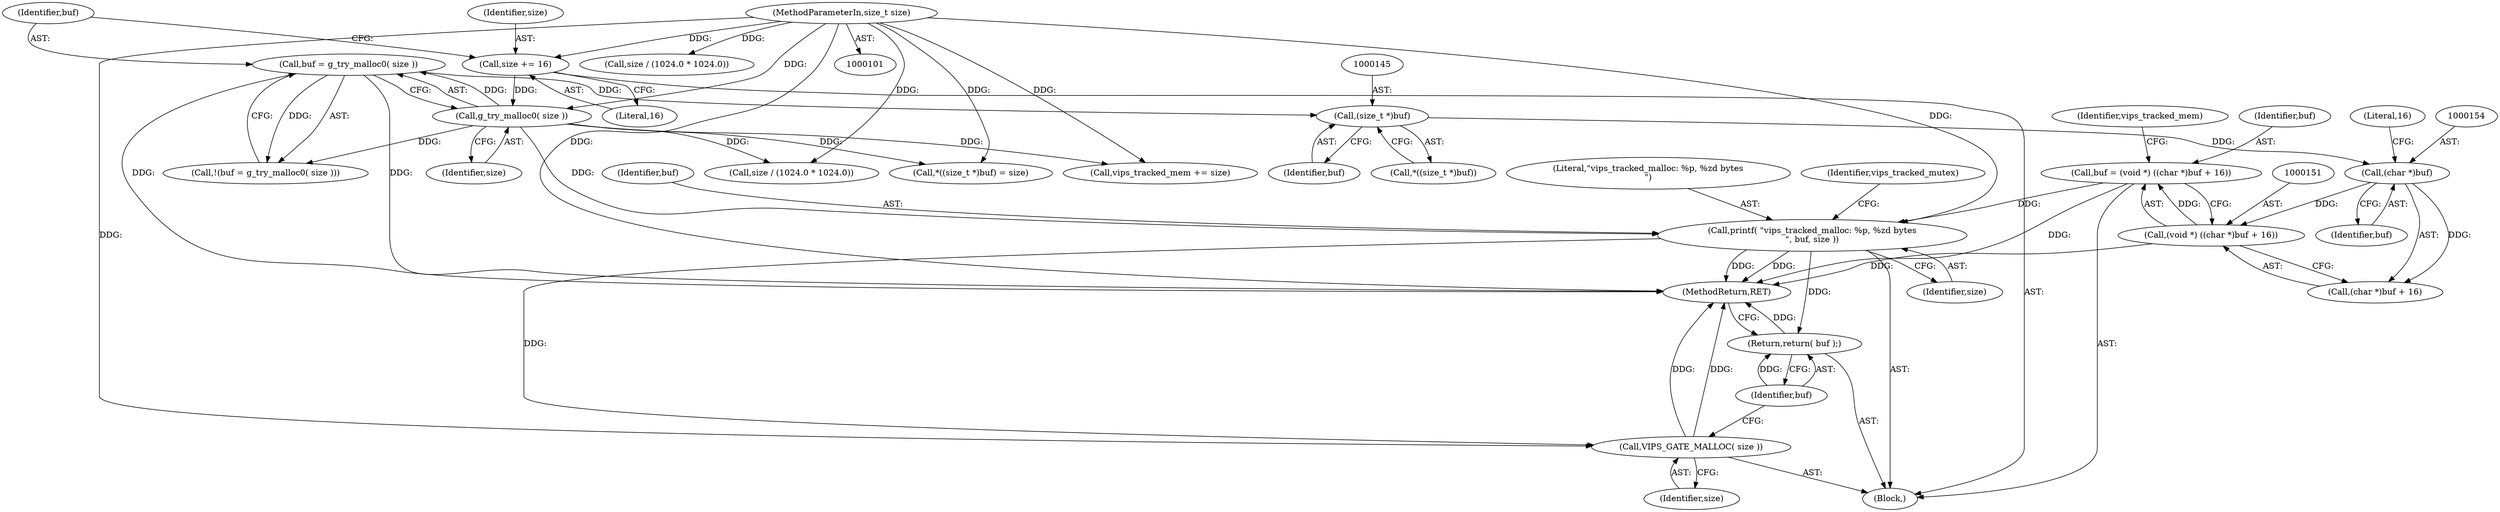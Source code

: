 digraph "0_libvips_00622428bda8d7521db8d74260b519fa41d69d0a_0@pointer" {
"1000148" [label="(Call,buf = (void *) ((char *)buf + 16))"];
"1000150" [label="(Call,(void *) ((char *)buf + 16))"];
"1000153" [label="(Call,(char *)buf)"];
"1000144" [label="(Call,(size_t *)buf)"];
"1000111" [label="(Call,buf = g_try_malloc0( size ))"];
"1000113" [label="(Call,g_try_malloc0( size ))"];
"1000106" [label="(Call,size += 16)"];
"1000102" [label="(MethodParameterIn,size_t size)"];
"1000170" [label="(Call,printf( \"vips_tracked_malloc: %p, %zd bytes\n\", buf, size ))"];
"1000176" [label="(Call,VIPS_GATE_MALLOC( size ))"];
"1000178" [label="(Return,return( buf );)"];
"1000133" [label="(Call,size / (1024.0 * 1024.0))"];
"1000143" [label="(Call,*((size_t *)buf))"];
"1000173" [label="(Identifier,size)"];
"1000177" [label="(Identifier,size)"];
"1000156" [label="(Literal,16)"];
"1000114" [label="(Identifier,size)"];
"1000150" [label="(Call,(void *) ((char *)buf + 16))"];
"1000123" [label="(Call,size / (1024.0 * 1024.0))"];
"1000152" [label="(Call,(char *)buf + 16)"];
"1000155" [label="(Identifier,buf)"];
"1000142" [label="(Call,*((size_t *)buf) = size)"];
"1000110" [label="(Call,!(buf = g_try_malloc0( size )))"];
"1000171" [label="(Literal,\"vips_tracked_malloc: %p, %zd bytes\n\")"];
"1000157" [label="(Call,vips_tracked_mem += size)"];
"1000108" [label="(Literal,16)"];
"1000178" [label="(Return,return( buf );)"];
"1000144" [label="(Call,(size_t *)buf)"];
"1000176" [label="(Call,VIPS_GATE_MALLOC( size ))"];
"1000107" [label="(Identifier,size)"];
"1000170" [label="(Call,printf( \"vips_tracked_malloc: %p, %zd bytes\n\", buf, size ))"];
"1000103" [label="(Block,)"];
"1000146" [label="(Identifier,buf)"];
"1000106" [label="(Call,size += 16)"];
"1000112" [label="(Identifier,buf)"];
"1000111" [label="(Call,buf = g_try_malloc0( size ))"];
"1000158" [label="(Identifier,vips_tracked_mem)"];
"1000175" [label="(Identifier,vips_tracked_mutex)"];
"1000148" [label="(Call,buf = (void *) ((char *)buf + 16))"];
"1000180" [label="(MethodReturn,RET)"];
"1000149" [label="(Identifier,buf)"];
"1000153" [label="(Call,(char *)buf)"];
"1000113" [label="(Call,g_try_malloc0( size ))"];
"1000102" [label="(MethodParameterIn,size_t size)"];
"1000172" [label="(Identifier,buf)"];
"1000179" [label="(Identifier,buf)"];
"1000148" -> "1000103"  [label="AST: "];
"1000148" -> "1000150"  [label="CFG: "];
"1000149" -> "1000148"  [label="AST: "];
"1000150" -> "1000148"  [label="AST: "];
"1000158" -> "1000148"  [label="CFG: "];
"1000148" -> "1000180"  [label="DDG: "];
"1000150" -> "1000148"  [label="DDG: "];
"1000148" -> "1000170"  [label="DDG: "];
"1000150" -> "1000152"  [label="CFG: "];
"1000151" -> "1000150"  [label="AST: "];
"1000152" -> "1000150"  [label="AST: "];
"1000150" -> "1000180"  [label="DDG: "];
"1000153" -> "1000150"  [label="DDG: "];
"1000153" -> "1000152"  [label="AST: "];
"1000153" -> "1000155"  [label="CFG: "];
"1000154" -> "1000153"  [label="AST: "];
"1000155" -> "1000153"  [label="AST: "];
"1000156" -> "1000153"  [label="CFG: "];
"1000153" -> "1000152"  [label="DDG: "];
"1000144" -> "1000153"  [label="DDG: "];
"1000144" -> "1000143"  [label="AST: "];
"1000144" -> "1000146"  [label="CFG: "];
"1000145" -> "1000144"  [label="AST: "];
"1000146" -> "1000144"  [label="AST: "];
"1000143" -> "1000144"  [label="CFG: "];
"1000111" -> "1000144"  [label="DDG: "];
"1000111" -> "1000110"  [label="AST: "];
"1000111" -> "1000113"  [label="CFG: "];
"1000112" -> "1000111"  [label="AST: "];
"1000113" -> "1000111"  [label="AST: "];
"1000110" -> "1000111"  [label="CFG: "];
"1000111" -> "1000180"  [label="DDG: "];
"1000111" -> "1000180"  [label="DDG: "];
"1000111" -> "1000110"  [label="DDG: "];
"1000113" -> "1000111"  [label="DDG: "];
"1000113" -> "1000114"  [label="CFG: "];
"1000114" -> "1000113"  [label="AST: "];
"1000113" -> "1000110"  [label="DDG: "];
"1000106" -> "1000113"  [label="DDG: "];
"1000102" -> "1000113"  [label="DDG: "];
"1000113" -> "1000123"  [label="DDG: "];
"1000113" -> "1000142"  [label="DDG: "];
"1000113" -> "1000157"  [label="DDG: "];
"1000113" -> "1000170"  [label="DDG: "];
"1000106" -> "1000103"  [label="AST: "];
"1000106" -> "1000108"  [label="CFG: "];
"1000107" -> "1000106"  [label="AST: "];
"1000108" -> "1000106"  [label="AST: "];
"1000112" -> "1000106"  [label="CFG: "];
"1000102" -> "1000106"  [label="DDG: "];
"1000102" -> "1000101"  [label="AST: "];
"1000102" -> "1000180"  [label="DDG: "];
"1000102" -> "1000123"  [label="DDG: "];
"1000102" -> "1000133"  [label="DDG: "];
"1000102" -> "1000142"  [label="DDG: "];
"1000102" -> "1000157"  [label="DDG: "];
"1000102" -> "1000170"  [label="DDG: "];
"1000102" -> "1000176"  [label="DDG: "];
"1000170" -> "1000103"  [label="AST: "];
"1000170" -> "1000173"  [label="CFG: "];
"1000171" -> "1000170"  [label="AST: "];
"1000172" -> "1000170"  [label="AST: "];
"1000173" -> "1000170"  [label="AST: "];
"1000175" -> "1000170"  [label="CFG: "];
"1000170" -> "1000180"  [label="DDG: "];
"1000170" -> "1000180"  [label="DDG: "];
"1000170" -> "1000176"  [label="DDG: "];
"1000170" -> "1000178"  [label="DDG: "];
"1000176" -> "1000103"  [label="AST: "];
"1000176" -> "1000177"  [label="CFG: "];
"1000177" -> "1000176"  [label="AST: "];
"1000179" -> "1000176"  [label="CFG: "];
"1000176" -> "1000180"  [label="DDG: "];
"1000176" -> "1000180"  [label="DDG: "];
"1000178" -> "1000103"  [label="AST: "];
"1000178" -> "1000179"  [label="CFG: "];
"1000179" -> "1000178"  [label="AST: "];
"1000180" -> "1000178"  [label="CFG: "];
"1000178" -> "1000180"  [label="DDG: "];
"1000179" -> "1000178"  [label="DDG: "];
}
